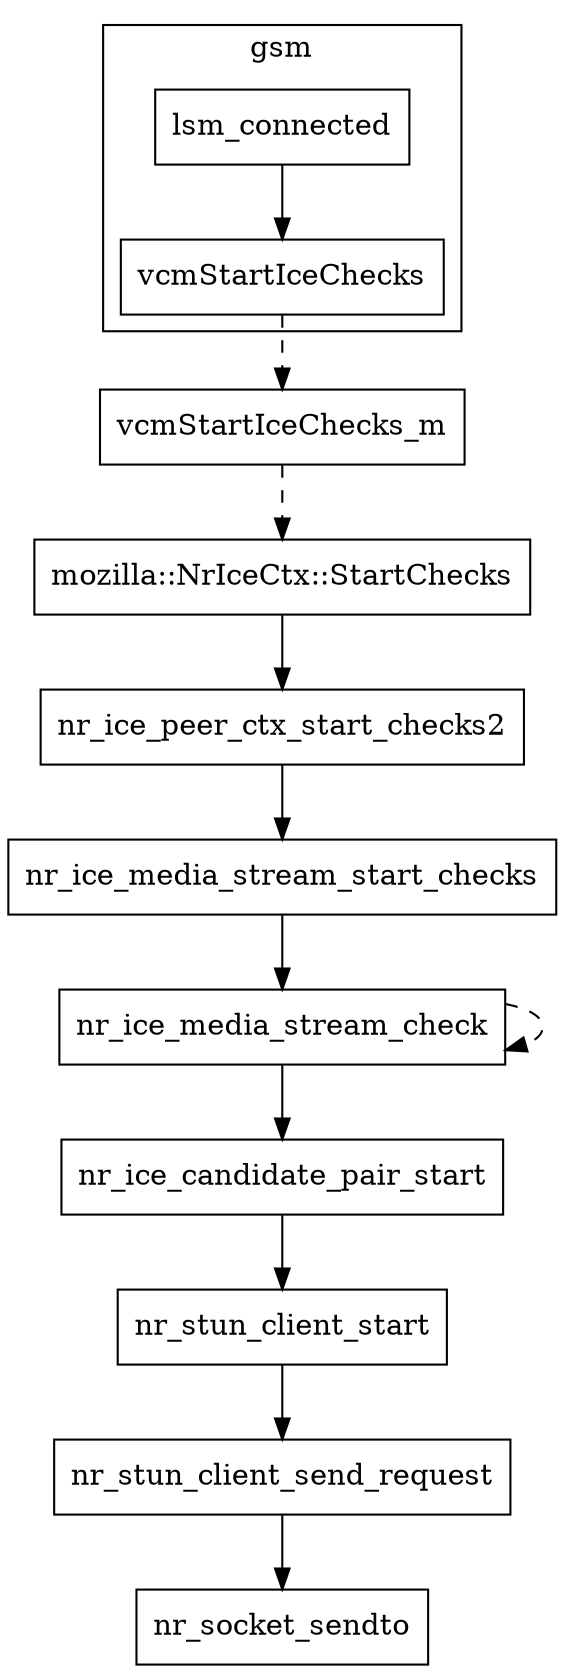 digraph G {
  node[shape=box];
  mozNrIceCtxStartChecks[label="mozilla::NrIceCtx::StartChecks"];
  subgraph cluster_gsm {
    label="gsm";
    lsm_connected;
    vcmStartIceChecks;
  }

  lsm_connected -> vcmStartIceChecks;

  vcmStartIceChecks -> vcmStartIceChecks_m[style=dashed]

  vcmStartIceChecks_m -> mozNrIceCtxStartChecks[style=dashed]

  mozNrIceCtxStartChecks->
  nr_ice_peer_ctx_start_checks2 ->
  nr_ice_media_stream_start_checks ->
  nr_ice_media_stream_check;

  nr_ice_media_stream_check -> nr_ice_media_stream_check[style=dashed];

  nr_ice_media_stream_check ->
  nr_ice_candidate_pair_start ->
  nr_stun_client_start ->
  nr_stun_client_send_request ->
  nr_socket_sendto;
}